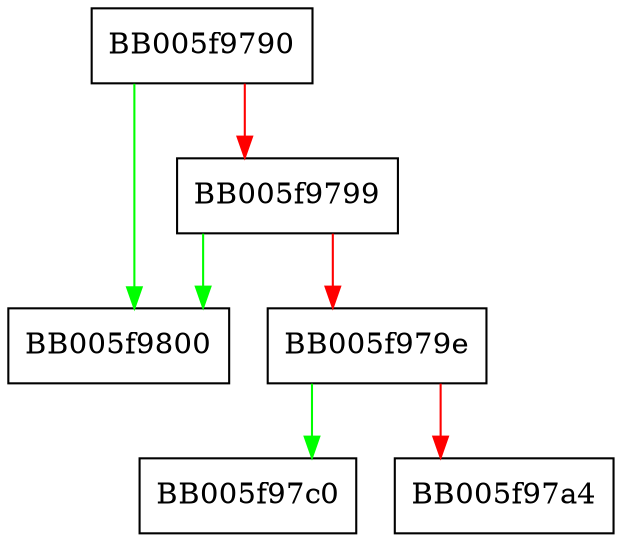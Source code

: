 digraph OSSL_PARAM_get_utf8_ptr {
  node [shape="box"];
  graph [splines=ortho];
  BB005f9790 -> BB005f9800 [color="green"];
  BB005f9790 -> BB005f9799 [color="red"];
  BB005f9799 -> BB005f9800 [color="green"];
  BB005f9799 -> BB005f979e [color="red"];
  BB005f979e -> BB005f97c0 [color="green"];
  BB005f979e -> BB005f97a4 [color="red"];
}